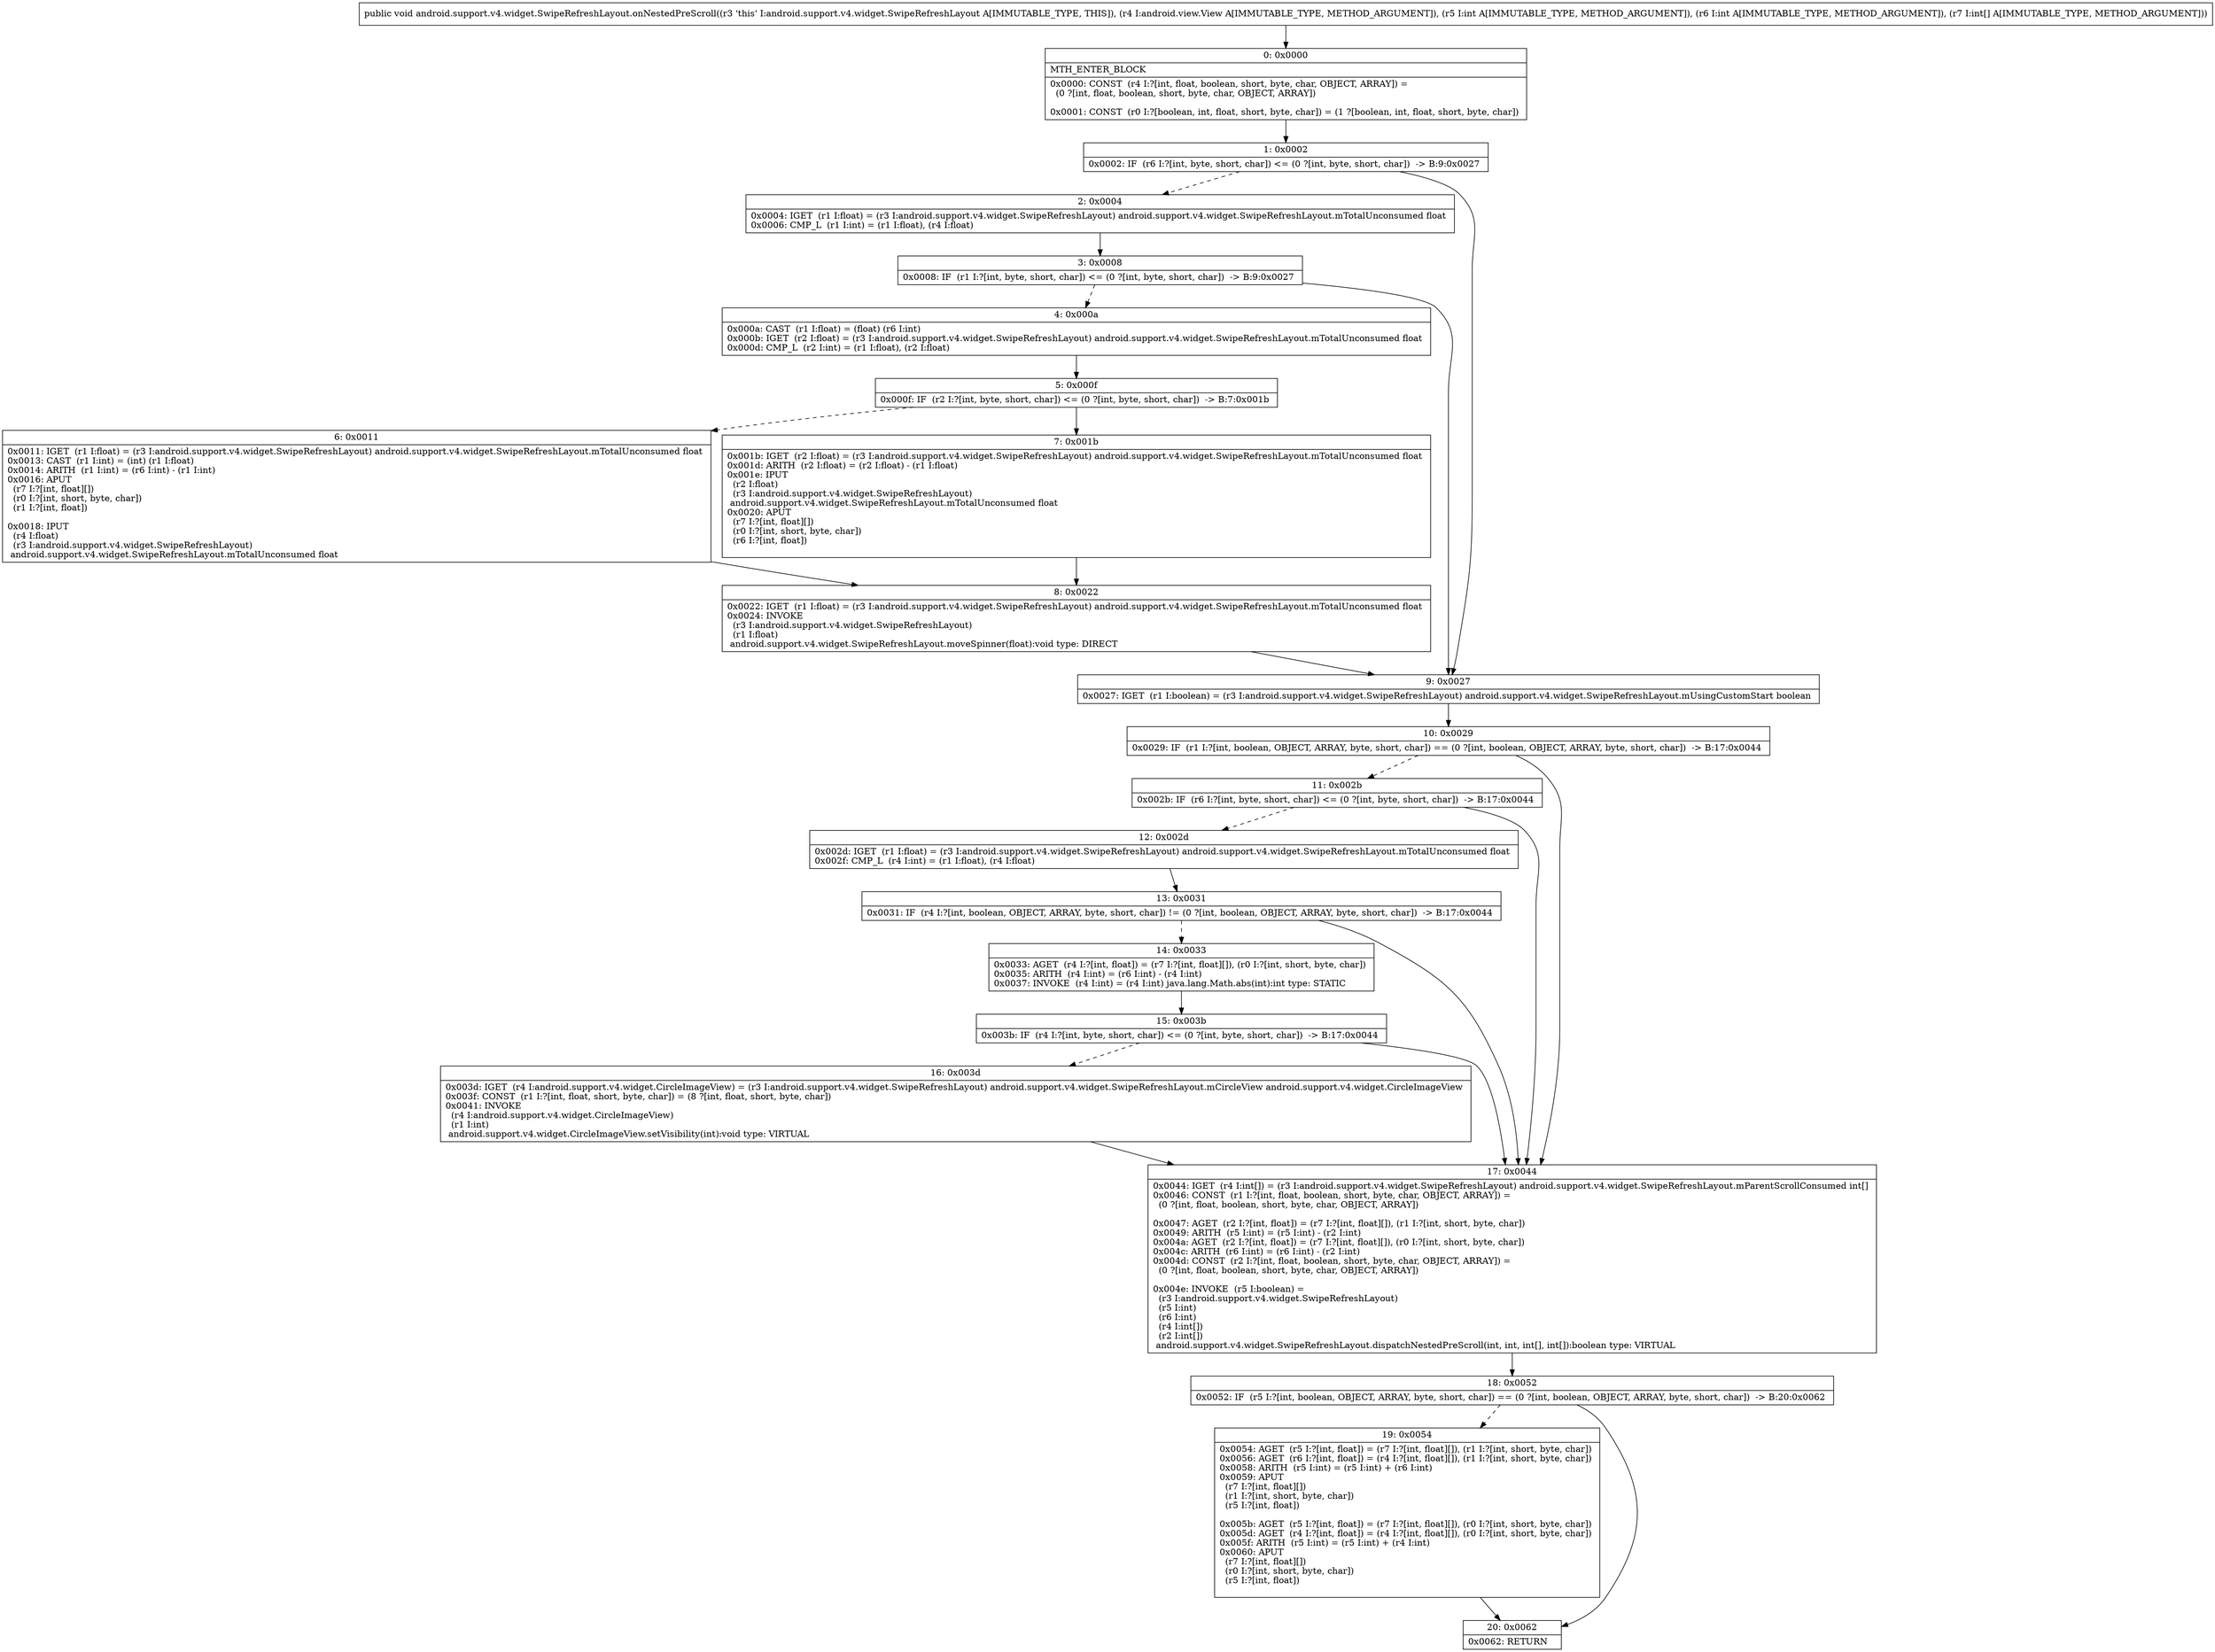 digraph "CFG forandroid.support.v4.widget.SwipeRefreshLayout.onNestedPreScroll(Landroid\/view\/View;II[I)V" {
Node_0 [shape=record,label="{0\:\ 0x0000|MTH_ENTER_BLOCK\l|0x0000: CONST  (r4 I:?[int, float, boolean, short, byte, char, OBJECT, ARRAY]) = \l  (0 ?[int, float, boolean, short, byte, char, OBJECT, ARRAY])\l \l0x0001: CONST  (r0 I:?[boolean, int, float, short, byte, char]) = (1 ?[boolean, int, float, short, byte, char]) \l}"];
Node_1 [shape=record,label="{1\:\ 0x0002|0x0002: IF  (r6 I:?[int, byte, short, char]) \<= (0 ?[int, byte, short, char])  \-\> B:9:0x0027 \l}"];
Node_2 [shape=record,label="{2\:\ 0x0004|0x0004: IGET  (r1 I:float) = (r3 I:android.support.v4.widget.SwipeRefreshLayout) android.support.v4.widget.SwipeRefreshLayout.mTotalUnconsumed float \l0x0006: CMP_L  (r1 I:int) = (r1 I:float), (r4 I:float) \l}"];
Node_3 [shape=record,label="{3\:\ 0x0008|0x0008: IF  (r1 I:?[int, byte, short, char]) \<= (0 ?[int, byte, short, char])  \-\> B:9:0x0027 \l}"];
Node_4 [shape=record,label="{4\:\ 0x000a|0x000a: CAST  (r1 I:float) = (float) (r6 I:int) \l0x000b: IGET  (r2 I:float) = (r3 I:android.support.v4.widget.SwipeRefreshLayout) android.support.v4.widget.SwipeRefreshLayout.mTotalUnconsumed float \l0x000d: CMP_L  (r2 I:int) = (r1 I:float), (r2 I:float) \l}"];
Node_5 [shape=record,label="{5\:\ 0x000f|0x000f: IF  (r2 I:?[int, byte, short, char]) \<= (0 ?[int, byte, short, char])  \-\> B:7:0x001b \l}"];
Node_6 [shape=record,label="{6\:\ 0x0011|0x0011: IGET  (r1 I:float) = (r3 I:android.support.v4.widget.SwipeRefreshLayout) android.support.v4.widget.SwipeRefreshLayout.mTotalUnconsumed float \l0x0013: CAST  (r1 I:int) = (int) (r1 I:float) \l0x0014: ARITH  (r1 I:int) = (r6 I:int) \- (r1 I:int) \l0x0016: APUT  \l  (r7 I:?[int, float][])\l  (r0 I:?[int, short, byte, char])\l  (r1 I:?[int, float])\l \l0x0018: IPUT  \l  (r4 I:float)\l  (r3 I:android.support.v4.widget.SwipeRefreshLayout)\l android.support.v4.widget.SwipeRefreshLayout.mTotalUnconsumed float \l}"];
Node_7 [shape=record,label="{7\:\ 0x001b|0x001b: IGET  (r2 I:float) = (r3 I:android.support.v4.widget.SwipeRefreshLayout) android.support.v4.widget.SwipeRefreshLayout.mTotalUnconsumed float \l0x001d: ARITH  (r2 I:float) = (r2 I:float) \- (r1 I:float) \l0x001e: IPUT  \l  (r2 I:float)\l  (r3 I:android.support.v4.widget.SwipeRefreshLayout)\l android.support.v4.widget.SwipeRefreshLayout.mTotalUnconsumed float \l0x0020: APUT  \l  (r7 I:?[int, float][])\l  (r0 I:?[int, short, byte, char])\l  (r6 I:?[int, float])\l \l}"];
Node_8 [shape=record,label="{8\:\ 0x0022|0x0022: IGET  (r1 I:float) = (r3 I:android.support.v4.widget.SwipeRefreshLayout) android.support.v4.widget.SwipeRefreshLayout.mTotalUnconsumed float \l0x0024: INVOKE  \l  (r3 I:android.support.v4.widget.SwipeRefreshLayout)\l  (r1 I:float)\l android.support.v4.widget.SwipeRefreshLayout.moveSpinner(float):void type: DIRECT \l}"];
Node_9 [shape=record,label="{9\:\ 0x0027|0x0027: IGET  (r1 I:boolean) = (r3 I:android.support.v4.widget.SwipeRefreshLayout) android.support.v4.widget.SwipeRefreshLayout.mUsingCustomStart boolean \l}"];
Node_10 [shape=record,label="{10\:\ 0x0029|0x0029: IF  (r1 I:?[int, boolean, OBJECT, ARRAY, byte, short, char]) == (0 ?[int, boolean, OBJECT, ARRAY, byte, short, char])  \-\> B:17:0x0044 \l}"];
Node_11 [shape=record,label="{11\:\ 0x002b|0x002b: IF  (r6 I:?[int, byte, short, char]) \<= (0 ?[int, byte, short, char])  \-\> B:17:0x0044 \l}"];
Node_12 [shape=record,label="{12\:\ 0x002d|0x002d: IGET  (r1 I:float) = (r3 I:android.support.v4.widget.SwipeRefreshLayout) android.support.v4.widget.SwipeRefreshLayout.mTotalUnconsumed float \l0x002f: CMP_L  (r4 I:int) = (r1 I:float), (r4 I:float) \l}"];
Node_13 [shape=record,label="{13\:\ 0x0031|0x0031: IF  (r4 I:?[int, boolean, OBJECT, ARRAY, byte, short, char]) != (0 ?[int, boolean, OBJECT, ARRAY, byte, short, char])  \-\> B:17:0x0044 \l}"];
Node_14 [shape=record,label="{14\:\ 0x0033|0x0033: AGET  (r4 I:?[int, float]) = (r7 I:?[int, float][]), (r0 I:?[int, short, byte, char]) \l0x0035: ARITH  (r4 I:int) = (r6 I:int) \- (r4 I:int) \l0x0037: INVOKE  (r4 I:int) = (r4 I:int) java.lang.Math.abs(int):int type: STATIC \l}"];
Node_15 [shape=record,label="{15\:\ 0x003b|0x003b: IF  (r4 I:?[int, byte, short, char]) \<= (0 ?[int, byte, short, char])  \-\> B:17:0x0044 \l}"];
Node_16 [shape=record,label="{16\:\ 0x003d|0x003d: IGET  (r4 I:android.support.v4.widget.CircleImageView) = (r3 I:android.support.v4.widget.SwipeRefreshLayout) android.support.v4.widget.SwipeRefreshLayout.mCircleView android.support.v4.widget.CircleImageView \l0x003f: CONST  (r1 I:?[int, float, short, byte, char]) = (8 ?[int, float, short, byte, char]) \l0x0041: INVOKE  \l  (r4 I:android.support.v4.widget.CircleImageView)\l  (r1 I:int)\l android.support.v4.widget.CircleImageView.setVisibility(int):void type: VIRTUAL \l}"];
Node_17 [shape=record,label="{17\:\ 0x0044|0x0044: IGET  (r4 I:int[]) = (r3 I:android.support.v4.widget.SwipeRefreshLayout) android.support.v4.widget.SwipeRefreshLayout.mParentScrollConsumed int[] \l0x0046: CONST  (r1 I:?[int, float, boolean, short, byte, char, OBJECT, ARRAY]) = \l  (0 ?[int, float, boolean, short, byte, char, OBJECT, ARRAY])\l \l0x0047: AGET  (r2 I:?[int, float]) = (r7 I:?[int, float][]), (r1 I:?[int, short, byte, char]) \l0x0049: ARITH  (r5 I:int) = (r5 I:int) \- (r2 I:int) \l0x004a: AGET  (r2 I:?[int, float]) = (r7 I:?[int, float][]), (r0 I:?[int, short, byte, char]) \l0x004c: ARITH  (r6 I:int) = (r6 I:int) \- (r2 I:int) \l0x004d: CONST  (r2 I:?[int, float, boolean, short, byte, char, OBJECT, ARRAY]) = \l  (0 ?[int, float, boolean, short, byte, char, OBJECT, ARRAY])\l \l0x004e: INVOKE  (r5 I:boolean) = \l  (r3 I:android.support.v4.widget.SwipeRefreshLayout)\l  (r5 I:int)\l  (r6 I:int)\l  (r4 I:int[])\l  (r2 I:int[])\l android.support.v4.widget.SwipeRefreshLayout.dispatchNestedPreScroll(int, int, int[], int[]):boolean type: VIRTUAL \l}"];
Node_18 [shape=record,label="{18\:\ 0x0052|0x0052: IF  (r5 I:?[int, boolean, OBJECT, ARRAY, byte, short, char]) == (0 ?[int, boolean, OBJECT, ARRAY, byte, short, char])  \-\> B:20:0x0062 \l}"];
Node_19 [shape=record,label="{19\:\ 0x0054|0x0054: AGET  (r5 I:?[int, float]) = (r7 I:?[int, float][]), (r1 I:?[int, short, byte, char]) \l0x0056: AGET  (r6 I:?[int, float]) = (r4 I:?[int, float][]), (r1 I:?[int, short, byte, char]) \l0x0058: ARITH  (r5 I:int) = (r5 I:int) + (r6 I:int) \l0x0059: APUT  \l  (r7 I:?[int, float][])\l  (r1 I:?[int, short, byte, char])\l  (r5 I:?[int, float])\l \l0x005b: AGET  (r5 I:?[int, float]) = (r7 I:?[int, float][]), (r0 I:?[int, short, byte, char]) \l0x005d: AGET  (r4 I:?[int, float]) = (r4 I:?[int, float][]), (r0 I:?[int, short, byte, char]) \l0x005f: ARITH  (r5 I:int) = (r5 I:int) + (r4 I:int) \l0x0060: APUT  \l  (r7 I:?[int, float][])\l  (r0 I:?[int, short, byte, char])\l  (r5 I:?[int, float])\l \l}"];
Node_20 [shape=record,label="{20\:\ 0x0062|0x0062: RETURN   \l}"];
MethodNode[shape=record,label="{public void android.support.v4.widget.SwipeRefreshLayout.onNestedPreScroll((r3 'this' I:android.support.v4.widget.SwipeRefreshLayout A[IMMUTABLE_TYPE, THIS]), (r4 I:android.view.View A[IMMUTABLE_TYPE, METHOD_ARGUMENT]), (r5 I:int A[IMMUTABLE_TYPE, METHOD_ARGUMENT]), (r6 I:int A[IMMUTABLE_TYPE, METHOD_ARGUMENT]), (r7 I:int[] A[IMMUTABLE_TYPE, METHOD_ARGUMENT])) }"];
MethodNode -> Node_0;
Node_0 -> Node_1;
Node_1 -> Node_2[style=dashed];
Node_1 -> Node_9;
Node_2 -> Node_3;
Node_3 -> Node_4[style=dashed];
Node_3 -> Node_9;
Node_4 -> Node_5;
Node_5 -> Node_6[style=dashed];
Node_5 -> Node_7;
Node_6 -> Node_8;
Node_7 -> Node_8;
Node_8 -> Node_9;
Node_9 -> Node_10;
Node_10 -> Node_11[style=dashed];
Node_10 -> Node_17;
Node_11 -> Node_12[style=dashed];
Node_11 -> Node_17;
Node_12 -> Node_13;
Node_13 -> Node_14[style=dashed];
Node_13 -> Node_17;
Node_14 -> Node_15;
Node_15 -> Node_16[style=dashed];
Node_15 -> Node_17;
Node_16 -> Node_17;
Node_17 -> Node_18;
Node_18 -> Node_19[style=dashed];
Node_18 -> Node_20;
Node_19 -> Node_20;
}

